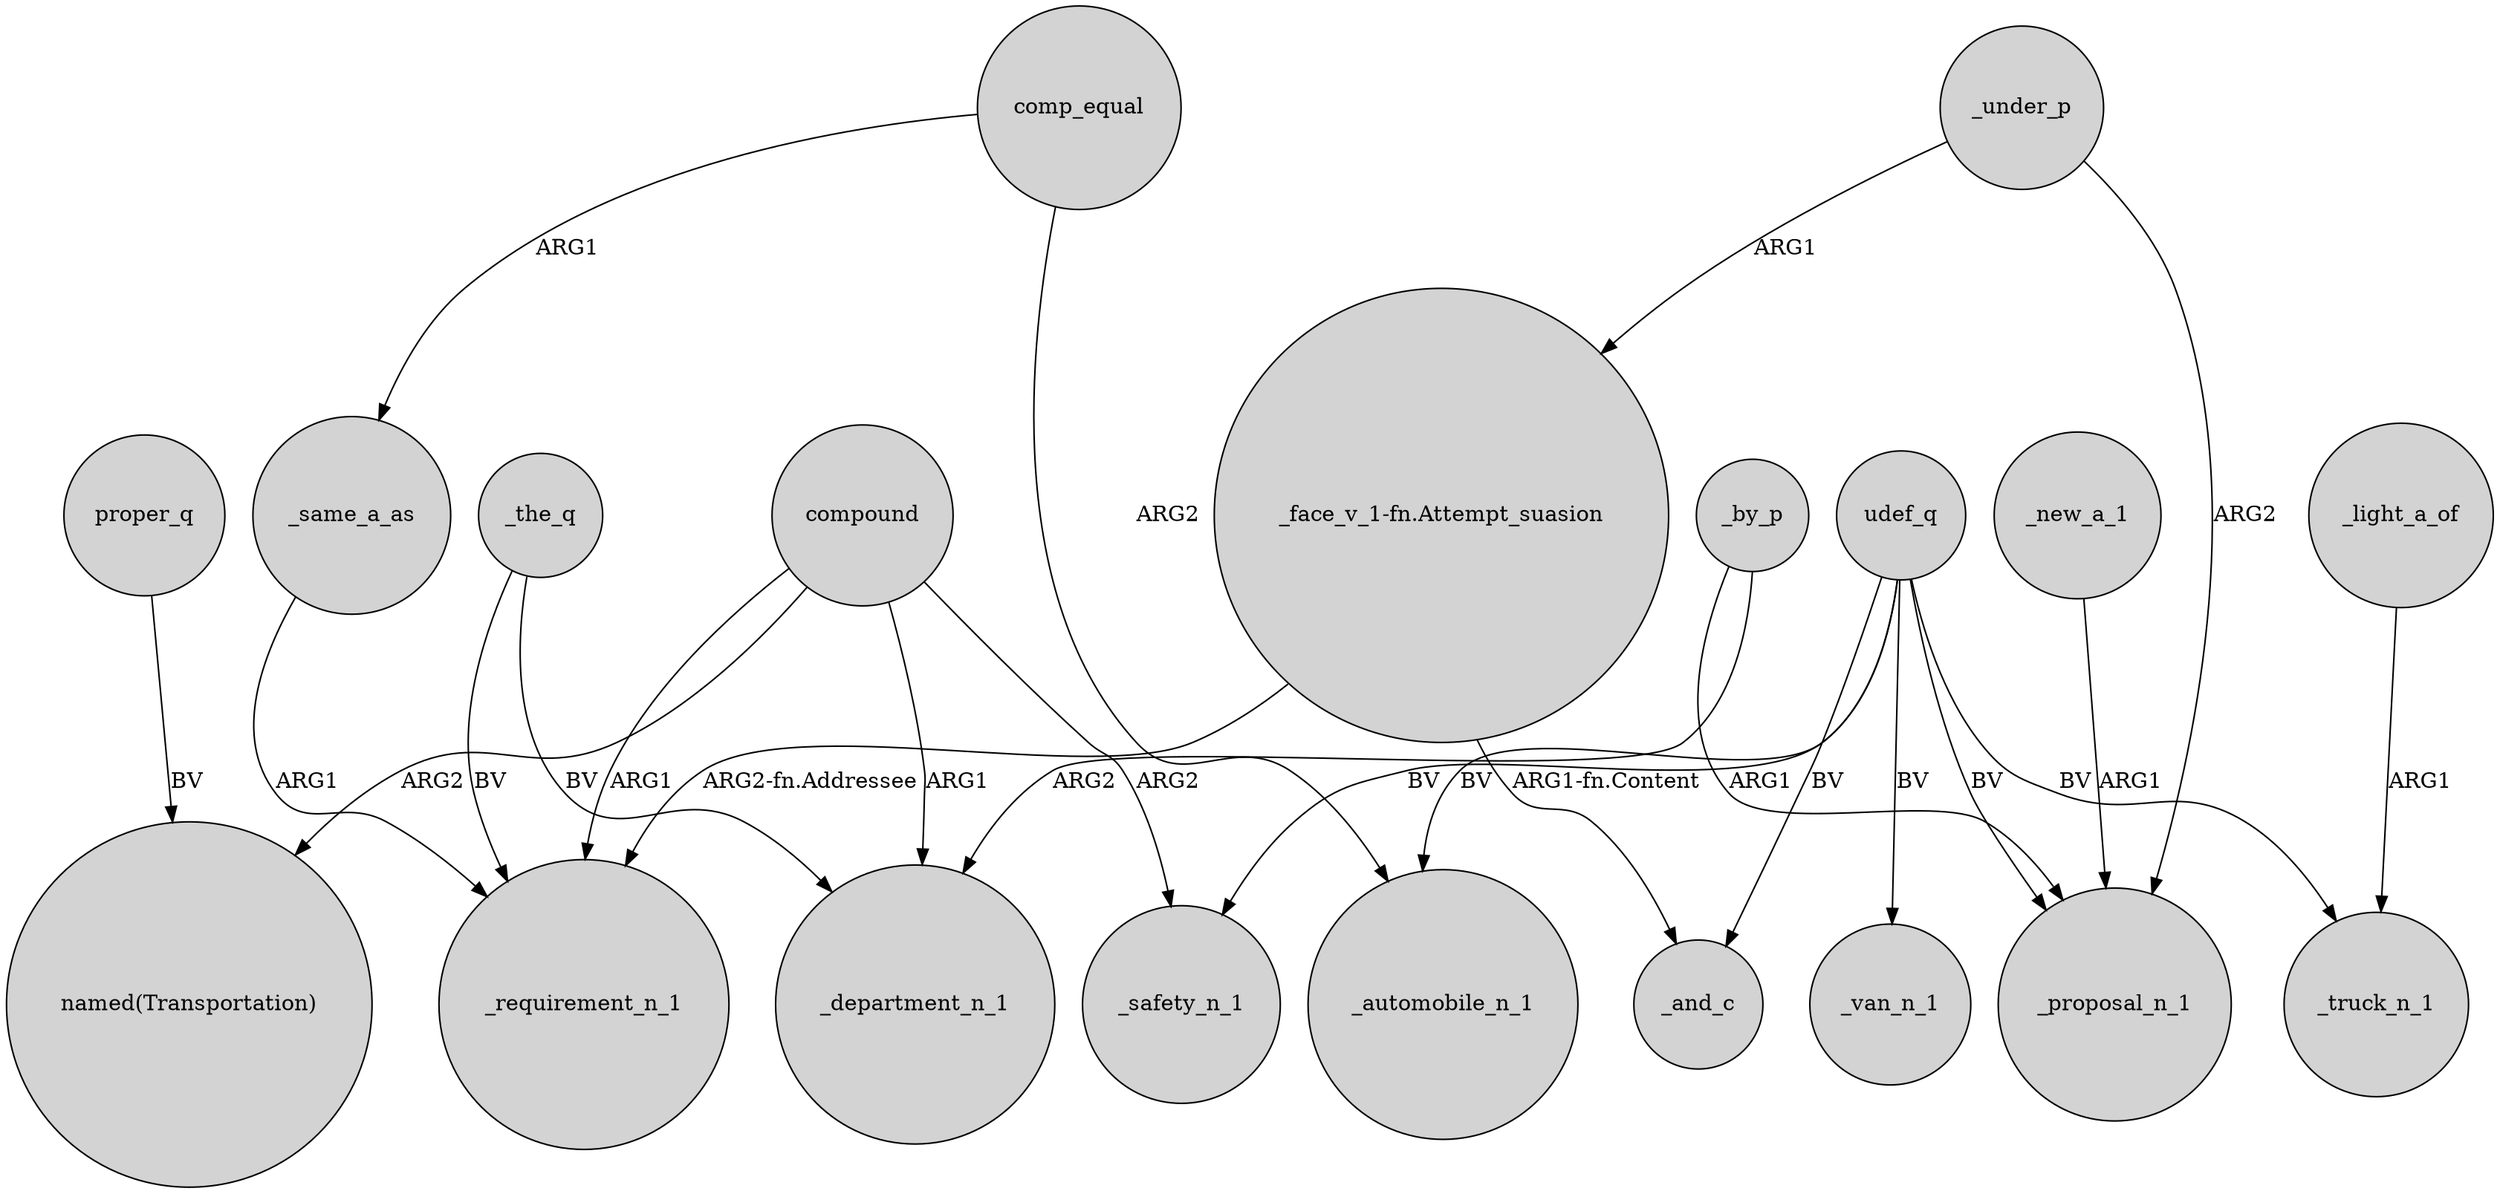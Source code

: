 digraph {
	node [shape=circle style=filled]
	udef_q -> _safety_n_1 [label=BV]
	udef_q -> _van_n_1 [label=BV]
	_the_q -> _requirement_n_1 [label=BV]
	_under_p -> _proposal_n_1 [label=ARG2]
	compound -> _department_n_1 [label=ARG1]
	"_face_v_1-fn.Attempt_suasion" -> _and_c [label="ARG1-fn.Content"]
	comp_equal -> _automobile_n_1 [label=ARG2]
	udef_q -> _and_c [label=BV]
	udef_q -> _automobile_n_1 [label=BV]
	_light_a_of -> _truck_n_1 [label=ARG1]
	_the_q -> _department_n_1 [label=BV]
	compound -> "named(Transportation)" [label=ARG2]
	proper_q -> "named(Transportation)" [label=BV]
	"_face_v_1-fn.Attempt_suasion" -> _requirement_n_1 [label="ARG2-fn.Addressee"]
	_new_a_1 -> _proposal_n_1 [label=ARG1]
	_under_p -> "_face_v_1-fn.Attempt_suasion" [label=ARG1]
	_by_p -> _department_n_1 [label=ARG2]
	compound -> _safety_n_1 [label=ARG2]
	udef_q -> _proposal_n_1 [label=BV]
	_same_a_as -> _requirement_n_1 [label=ARG1]
	comp_equal -> _same_a_as [label=ARG1]
	compound -> _requirement_n_1 [label=ARG1]
	_by_p -> _proposal_n_1 [label=ARG1]
	udef_q -> _truck_n_1 [label=BV]
}
